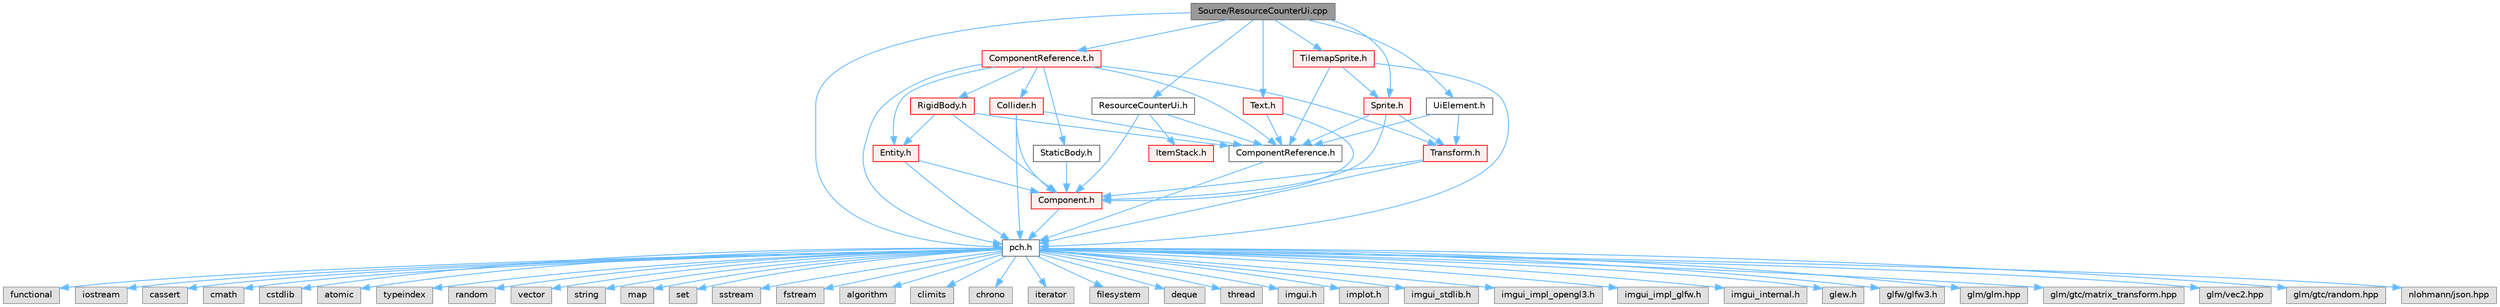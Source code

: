 digraph "Source/ResourceCounterUi.cpp"
{
 // LATEX_PDF_SIZE
  bgcolor="transparent";
  edge [fontname=Helvetica,fontsize=10,labelfontname=Helvetica,labelfontsize=10];
  node [fontname=Helvetica,fontsize=10,shape=box,height=0.2,width=0.4];
  Node1 [id="Node000001",label="Source/ResourceCounterUi.cpp",height=0.2,width=0.4,color="gray40", fillcolor="grey60", style="filled", fontcolor="black",tooltip="Ui Component that displays a resource sprite and a count."];
  Node1 -> Node2 [id="edge1_Node000001_Node000002",color="steelblue1",style="solid",tooltip=" "];
  Node2 [id="Node000002",label="pch.h",height=0.2,width=0.4,color="grey40", fillcolor="white", style="filled",URL="$de/d3a/pch_8h.html",tooltip="This is a precompiled header file."];
  Node2 -> Node3 [id="edge2_Node000002_Node000003",color="steelblue1",style="solid",tooltip=" "];
  Node3 [id="Node000003",label="functional",height=0.2,width=0.4,color="grey60", fillcolor="#E0E0E0", style="filled",tooltip=" "];
  Node2 -> Node4 [id="edge3_Node000002_Node000004",color="steelblue1",style="solid",tooltip=" "];
  Node4 [id="Node000004",label="iostream",height=0.2,width=0.4,color="grey60", fillcolor="#E0E0E0", style="filled",tooltip=" "];
  Node2 -> Node5 [id="edge4_Node000002_Node000005",color="steelblue1",style="solid",tooltip=" "];
  Node5 [id="Node000005",label="cassert",height=0.2,width=0.4,color="grey60", fillcolor="#E0E0E0", style="filled",tooltip=" "];
  Node2 -> Node6 [id="edge5_Node000002_Node000006",color="steelblue1",style="solid",tooltip=" "];
  Node6 [id="Node000006",label="cmath",height=0.2,width=0.4,color="grey60", fillcolor="#E0E0E0", style="filled",tooltip=" "];
  Node2 -> Node7 [id="edge6_Node000002_Node000007",color="steelblue1",style="solid",tooltip=" "];
  Node7 [id="Node000007",label="cstdlib",height=0.2,width=0.4,color="grey60", fillcolor="#E0E0E0", style="filled",tooltip=" "];
  Node2 -> Node8 [id="edge7_Node000002_Node000008",color="steelblue1",style="solid",tooltip=" "];
  Node8 [id="Node000008",label="atomic",height=0.2,width=0.4,color="grey60", fillcolor="#E0E0E0", style="filled",tooltip=" "];
  Node2 -> Node9 [id="edge8_Node000002_Node000009",color="steelblue1",style="solid",tooltip=" "];
  Node9 [id="Node000009",label="typeindex",height=0.2,width=0.4,color="grey60", fillcolor="#E0E0E0", style="filled",tooltip=" "];
  Node2 -> Node10 [id="edge9_Node000002_Node000010",color="steelblue1",style="solid",tooltip=" "];
  Node10 [id="Node000010",label="random",height=0.2,width=0.4,color="grey60", fillcolor="#E0E0E0", style="filled",tooltip=" "];
  Node2 -> Node11 [id="edge10_Node000002_Node000011",color="steelblue1",style="solid",tooltip=" "];
  Node11 [id="Node000011",label="vector",height=0.2,width=0.4,color="grey60", fillcolor="#E0E0E0", style="filled",tooltip=" "];
  Node2 -> Node12 [id="edge11_Node000002_Node000012",color="steelblue1",style="solid",tooltip=" "];
  Node12 [id="Node000012",label="string",height=0.2,width=0.4,color="grey60", fillcolor="#E0E0E0", style="filled",tooltip=" "];
  Node2 -> Node13 [id="edge12_Node000002_Node000013",color="steelblue1",style="solid",tooltip=" "];
  Node13 [id="Node000013",label="map",height=0.2,width=0.4,color="grey60", fillcolor="#E0E0E0", style="filled",tooltip=" "];
  Node2 -> Node14 [id="edge13_Node000002_Node000014",color="steelblue1",style="solid",tooltip=" "];
  Node14 [id="Node000014",label="set",height=0.2,width=0.4,color="grey60", fillcolor="#E0E0E0", style="filled",tooltip=" "];
  Node2 -> Node15 [id="edge14_Node000002_Node000015",color="steelblue1",style="solid",tooltip=" "];
  Node15 [id="Node000015",label="sstream",height=0.2,width=0.4,color="grey60", fillcolor="#E0E0E0", style="filled",tooltip=" "];
  Node2 -> Node16 [id="edge15_Node000002_Node000016",color="steelblue1",style="solid",tooltip=" "];
  Node16 [id="Node000016",label="fstream",height=0.2,width=0.4,color="grey60", fillcolor="#E0E0E0", style="filled",tooltip=" "];
  Node2 -> Node17 [id="edge16_Node000002_Node000017",color="steelblue1",style="solid",tooltip=" "];
  Node17 [id="Node000017",label="algorithm",height=0.2,width=0.4,color="grey60", fillcolor="#E0E0E0", style="filled",tooltip=" "];
  Node2 -> Node18 [id="edge17_Node000002_Node000018",color="steelblue1",style="solid",tooltip=" "];
  Node18 [id="Node000018",label="climits",height=0.2,width=0.4,color="grey60", fillcolor="#E0E0E0", style="filled",tooltip=" "];
  Node2 -> Node19 [id="edge18_Node000002_Node000019",color="steelblue1",style="solid",tooltip=" "];
  Node19 [id="Node000019",label="chrono",height=0.2,width=0.4,color="grey60", fillcolor="#E0E0E0", style="filled",tooltip=" "];
  Node2 -> Node20 [id="edge19_Node000002_Node000020",color="steelblue1",style="solid",tooltip=" "];
  Node20 [id="Node000020",label="iterator",height=0.2,width=0.4,color="grey60", fillcolor="#E0E0E0", style="filled",tooltip=" "];
  Node2 -> Node21 [id="edge20_Node000002_Node000021",color="steelblue1",style="solid",tooltip=" "];
  Node21 [id="Node000021",label="filesystem",height=0.2,width=0.4,color="grey60", fillcolor="#E0E0E0", style="filled",tooltip=" "];
  Node2 -> Node22 [id="edge21_Node000002_Node000022",color="steelblue1",style="solid",tooltip=" "];
  Node22 [id="Node000022",label="deque",height=0.2,width=0.4,color="grey60", fillcolor="#E0E0E0", style="filled",tooltip=" "];
  Node2 -> Node23 [id="edge22_Node000002_Node000023",color="steelblue1",style="solid",tooltip=" "];
  Node23 [id="Node000023",label="thread",height=0.2,width=0.4,color="grey60", fillcolor="#E0E0E0", style="filled",tooltip=" "];
  Node2 -> Node24 [id="edge23_Node000002_Node000024",color="steelblue1",style="solid",tooltip=" "];
  Node24 [id="Node000024",label="imgui.h",height=0.2,width=0.4,color="grey60", fillcolor="#E0E0E0", style="filled",tooltip=" "];
  Node2 -> Node25 [id="edge24_Node000002_Node000025",color="steelblue1",style="solid",tooltip=" "];
  Node25 [id="Node000025",label="implot.h",height=0.2,width=0.4,color="grey60", fillcolor="#E0E0E0", style="filled",tooltip=" "];
  Node2 -> Node26 [id="edge25_Node000002_Node000026",color="steelblue1",style="solid",tooltip=" "];
  Node26 [id="Node000026",label="imgui_stdlib.h",height=0.2,width=0.4,color="grey60", fillcolor="#E0E0E0", style="filled",tooltip=" "];
  Node2 -> Node27 [id="edge26_Node000002_Node000027",color="steelblue1",style="solid",tooltip=" "];
  Node27 [id="Node000027",label="imgui_impl_opengl3.h",height=0.2,width=0.4,color="grey60", fillcolor="#E0E0E0", style="filled",tooltip=" "];
  Node2 -> Node28 [id="edge27_Node000002_Node000028",color="steelblue1",style="solid",tooltip=" "];
  Node28 [id="Node000028",label="imgui_impl_glfw.h",height=0.2,width=0.4,color="grey60", fillcolor="#E0E0E0", style="filled",tooltip=" "];
  Node2 -> Node29 [id="edge28_Node000002_Node000029",color="steelblue1",style="solid",tooltip=" "];
  Node29 [id="Node000029",label="imgui_internal.h",height=0.2,width=0.4,color="grey60", fillcolor="#E0E0E0", style="filled",tooltip=" "];
  Node2 -> Node30 [id="edge29_Node000002_Node000030",color="steelblue1",style="solid",tooltip=" "];
  Node30 [id="Node000030",label="glew.h",height=0.2,width=0.4,color="grey60", fillcolor="#E0E0E0", style="filled",tooltip=" "];
  Node2 -> Node31 [id="edge30_Node000002_Node000031",color="steelblue1",style="solid",tooltip=" "];
  Node31 [id="Node000031",label="glfw/glfw3.h",height=0.2,width=0.4,color="grey60", fillcolor="#E0E0E0", style="filled",tooltip=" "];
  Node2 -> Node32 [id="edge31_Node000002_Node000032",color="steelblue1",style="solid",tooltip=" "];
  Node32 [id="Node000032",label="glm/glm.hpp",height=0.2,width=0.4,color="grey60", fillcolor="#E0E0E0", style="filled",tooltip=" "];
  Node2 -> Node33 [id="edge32_Node000002_Node000033",color="steelblue1",style="solid",tooltip=" "];
  Node33 [id="Node000033",label="glm/gtc/matrix_transform.hpp",height=0.2,width=0.4,color="grey60", fillcolor="#E0E0E0", style="filled",tooltip=" "];
  Node2 -> Node34 [id="edge33_Node000002_Node000034",color="steelblue1",style="solid",tooltip=" "];
  Node34 [id="Node000034",label="glm/vec2.hpp",height=0.2,width=0.4,color="grey60", fillcolor="#E0E0E0", style="filled",tooltip=" "];
  Node2 -> Node35 [id="edge34_Node000002_Node000035",color="steelblue1",style="solid",tooltip=" "];
  Node35 [id="Node000035",label="glm/gtc/random.hpp",height=0.2,width=0.4,color="grey60", fillcolor="#E0E0E0", style="filled",tooltip=" "];
  Node2 -> Node36 [id="edge35_Node000002_Node000036",color="steelblue1",style="solid",tooltip=" "];
  Node36 [id="Node000036",label="nlohmann/json.hpp",height=0.2,width=0.4,color="grey60", fillcolor="#E0E0E0", style="filled",tooltip=" "];
  Node1 -> Node37 [id="edge36_Node000001_Node000037",color="steelblue1",style="solid",tooltip=" "];
  Node37 [id="Node000037",label="ResourceCounterUi.h",height=0.2,width=0.4,color="grey40", fillcolor="white", style="filled",URL="$dd/d9c/ResourceCounterUi_8h.html",tooltip="Ui Component that displays a resource sprite and a count."];
  Node37 -> Node38 [id="edge37_Node000037_Node000038",color="steelblue1",style="solid",tooltip=" "];
  Node38 [id="Node000038",label="Component.h",height=0.2,width=0.4,color="red", fillcolor="#FFF0F0", style="filled",URL="$d0/da1/Component_8h.html",tooltip="Virtual component header."];
  Node38 -> Node2 [id="edge38_Node000038_Node000002",color="steelblue1",style="solid",tooltip=" "];
  Node37 -> Node43 [id="edge39_Node000037_Node000043",color="steelblue1",style="solid",tooltip=" "];
  Node43 [id="Node000043",label="ItemStack.h",height=0.2,width=0.4,color="red", fillcolor="#FFF0F0", style="filled",URL="$da/d6f/ItemStack_8h.html",tooltip="a stack of multiple items of the same type"];
  Node37 -> Node44 [id="edge40_Node000037_Node000044",color="steelblue1",style="solid",tooltip=" "];
  Node44 [id="Node000044",label="ComponentReference.h",height=0.2,width=0.4,color="grey40", fillcolor="white", style="filled",URL="$d2/dba/ComponentReference_8h.html",tooltip="a reference to a component in the scene"];
  Node44 -> Node2 [id="edge41_Node000044_Node000002",color="steelblue1",style="solid",tooltip=" "];
  Node1 -> Node45 [id="edge42_Node000001_Node000045",color="steelblue1",style="solid",tooltip=" "];
  Node45 [id="Node000045",label="ComponentReference.t.h",height=0.2,width=0.4,color="red", fillcolor="#FFF0F0", style="filled",URL="$da/d20/ComponentReference_8t_8h.html",tooltip="a reference to a component in the scene"];
  Node45 -> Node2 [id="edge43_Node000045_Node000002",color="steelblue1",style="solid",tooltip=" "];
  Node45 -> Node44 [id="edge44_Node000045_Node000044",color="steelblue1",style="solid",tooltip=" "];
  Node45 -> Node46 [id="edge45_Node000045_Node000046",color="steelblue1",style="solid",tooltip=" "];
  Node46 [id="Node000046",label="Entity.h",height=0.2,width=0.4,color="red", fillcolor="#FFF0F0", style="filled",URL="$d4/da0/Entity_8h.html",tooltip="Entity class which holds Components."];
  Node46 -> Node2 [id="edge46_Node000046_Node000002",color="steelblue1",style="solid",tooltip=" "];
  Node46 -> Node38 [id="edge47_Node000046_Node000038",color="steelblue1",style="solid",tooltip=" "];
  Node45 -> Node47 [id="edge48_Node000045_Node000047",color="steelblue1",style="solid",tooltip=" "];
  Node47 [id="Node000047",label="Collider.h",height=0.2,width=0.4,color="red", fillcolor="#FFF0F0", style="filled",URL="$de/d94/Collider_8h.html",tooltip="Base component for detecting collisions."];
  Node47 -> Node2 [id="edge49_Node000047_Node000002",color="steelblue1",style="solid",tooltip=" "];
  Node47 -> Node38 [id="edge50_Node000047_Node000038",color="steelblue1",style="solid",tooltip=" "];
  Node47 -> Node44 [id="edge51_Node000047_Node000044",color="steelblue1",style="solid",tooltip=" "];
  Node45 -> Node49 [id="edge52_Node000045_Node000049",color="steelblue1",style="solid",tooltip=" "];
  Node49 [id="Node000049",label="StaticBody.h",height=0.2,width=0.4,color="grey40", fillcolor="white", style="filled",URL="$dd/d7f/StaticBody_8h.html",tooltip="pysics body which can be collided with and does not move"];
  Node49 -> Node38 [id="edge53_Node000049_Node000038",color="steelblue1",style="solid",tooltip=" "];
  Node45 -> Node50 [id="edge54_Node000045_Node000050",color="steelblue1",style="solid",tooltip=" "];
  Node50 [id="Node000050",label="Transform.h",height=0.2,width=0.4,color="red", fillcolor="#FFF0F0", style="filled",URL="$de/dfb/Transform_8h.html",tooltip="Transform."];
  Node50 -> Node2 [id="edge55_Node000050_Node000002",color="steelblue1",style="solid",tooltip=" "];
  Node50 -> Node38 [id="edge56_Node000050_Node000038",color="steelblue1",style="solid",tooltip=" "];
  Node45 -> Node52 [id="edge57_Node000045_Node000052",color="steelblue1",style="solid",tooltip=" "];
  Node52 [id="Node000052",label="RigidBody.h",height=0.2,width=0.4,color="red", fillcolor="#FFF0F0", style="filled",URL="$dc/da0/RigidBody_8h_source.html",tooltip=" "];
  Node52 -> Node38 [id="edge58_Node000052_Node000038",color="steelblue1",style="solid",tooltip=" "];
  Node52 -> Node46 [id="edge59_Node000052_Node000046",color="steelblue1",style="solid",tooltip=" "];
  Node52 -> Node44 [id="edge60_Node000052_Node000044",color="steelblue1",style="solid",tooltip=" "];
  Node1 -> Node61 [id="edge61_Node000001_Node000061",color="steelblue1",style="solid",tooltip=" "];
  Node61 [id="Node000061",label="Sprite.h",height=0.2,width=0.4,color="red", fillcolor="#FFF0F0", style="filled",URL="$d7/d31/Sprite_8h_source.html",tooltip=" "];
  Node61 -> Node38 [id="edge62_Node000061_Node000038",color="steelblue1",style="solid",tooltip=" "];
  Node61 -> Node44 [id="edge63_Node000061_Node000044",color="steelblue1",style="solid",tooltip=" "];
  Node61 -> Node50 [id="edge64_Node000061_Node000050",color="steelblue1",style="solid",tooltip=" "];
  Node1 -> Node68 [id="edge65_Node000001_Node000068",color="steelblue1",style="solid",tooltip=" "];
  Node68 [id="Node000068",label="Text.h",height=0.2,width=0.4,color="red", fillcolor="#FFF0F0", style="filled",URL="$d6/d35/Text_8h.html",tooltip="Component that makes use of Tilemap to draw text."];
  Node68 -> Node38 [id="edge66_Node000068_Node000038",color="steelblue1",style="solid",tooltip=" "];
  Node68 -> Node44 [id="edge67_Node000068_Node000044",color="steelblue1",style="solid",tooltip=" "];
  Node1 -> Node71 [id="edge68_Node000001_Node000071",color="steelblue1",style="solid",tooltip=" "];
  Node71 [id="Node000071",label="UiElement.h",height=0.2,width=0.4,color="grey40", fillcolor="white", style="filled",URL="$d9/d91/UiElement_8h.html",tooltip="Ui element component."];
  Node71 -> Node50 [id="edge69_Node000071_Node000050",color="steelblue1",style="solid",tooltip=" "];
  Node71 -> Node44 [id="edge70_Node000071_Node000044",color="steelblue1",style="solid",tooltip=" "];
  Node1 -> Node72 [id="edge71_Node000001_Node000072",color="steelblue1",style="solid",tooltip=" "];
  Node72 [id="Node000072",label="TilemapSprite.h",height=0.2,width=0.4,color="red", fillcolor="#FFF0F0", style="filled",URL="$da/d48/TilemapSprite_8h.html",tooltip="A version of Sprite specifically for rendering tiles."];
  Node72 -> Node2 [id="edge72_Node000072_Node000002",color="steelblue1",style="solid",tooltip=" "];
  Node72 -> Node61 [id="edge73_Node000072_Node000061",color="steelblue1",style="solid",tooltip=" "];
  Node72 -> Node44 [id="edge74_Node000072_Node000044",color="steelblue1",style="solid",tooltip=" "];
}

